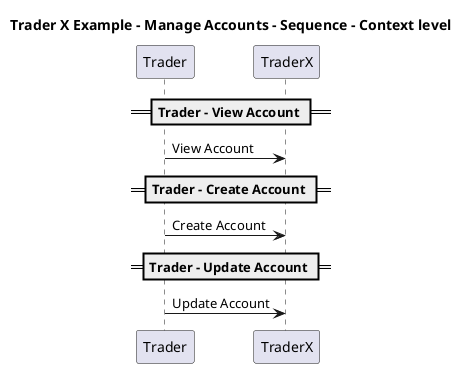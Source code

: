 @startuml

title Trader X Example - Manage Accounts - Sequence - Context level

participant "Trader" as TraderXExample.Actors.Trader
participant "TraderX" as TraderXExample.SoftwareSystems.TraderX

== Trader - View Account ==
TraderXExample.Actors.Trader -> TraderXExample.SoftwareSystems.TraderX : View Account
== Trader - Create Account ==
TraderXExample.Actors.Trader -> TraderXExample.SoftwareSystems.TraderX : Create Account
== Trader - Update Account ==
TraderXExample.Actors.Trader -> TraderXExample.SoftwareSystems.TraderX : Update Account


@enduml
